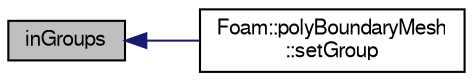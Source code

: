 digraph "inGroups"
{
  bgcolor="transparent";
  edge [fontname="FreeSans",fontsize="10",labelfontname="FreeSans",labelfontsize="10"];
  node [fontname="FreeSans",fontsize="10",shape=record];
  rankdir="LR";
  Node1 [label="inGroups",height=0.2,width=0.4,color="black", fillcolor="grey75", style="filled" fontcolor="black"];
  Node1 -> Node2 [dir="back",color="midnightblue",fontsize="10",style="solid",fontname="FreeSans"];
  Node2 [label="Foam::polyBoundaryMesh\l::setGroup",height=0.2,width=0.4,color="black",URL="$a01855.html#a7535b571f4cbe1b8a5e78447bd5b7cb2",tooltip="Set/add group with patches. "];
}
